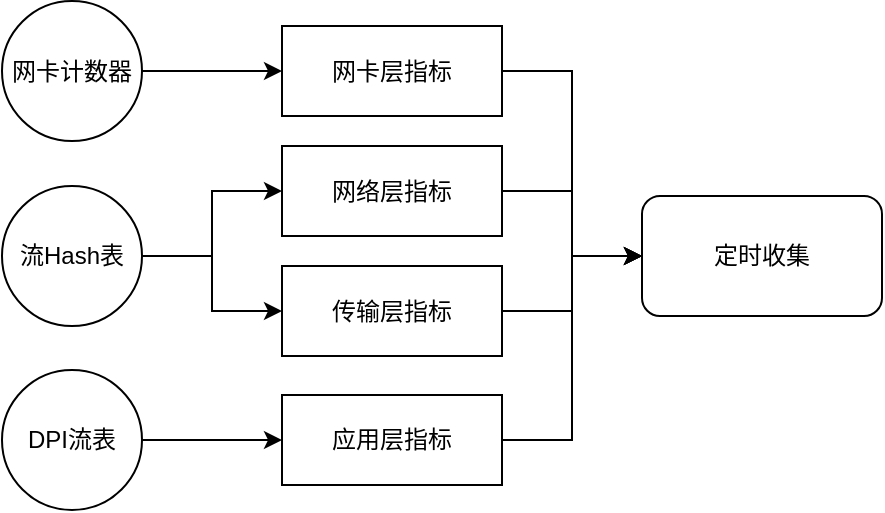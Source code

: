 <mxfile version="21.6.9" type="github">
  <diagram name="第 1 页" id="3B1lMyyjqXDP7BqrjXRw">
    <mxGraphModel dx="1379" dy="751" grid="1" gridSize="10" guides="1" tooltips="1" connect="1" arrows="1" fold="1" page="1" pageScale="1" pageWidth="827" pageHeight="1169" math="0" shadow="0">
      <root>
        <mxCell id="0" />
        <mxCell id="1" parent="0" />
        <mxCell id="o7EPLu3JcLwBKOI4vQVB-23" style="edgeStyle=orthogonalEdgeStyle;rounded=0;orthogonalLoop=1;jettySize=auto;html=1;exitX=1;exitY=0.5;exitDx=0;exitDy=0;entryX=0;entryY=0.5;entryDx=0;entryDy=0;" edge="1" parent="1" source="o7EPLu3JcLwBKOI4vQVB-4" target="o7EPLu3JcLwBKOI4vQVB-22">
          <mxGeometry relative="1" as="geometry" />
        </mxCell>
        <mxCell id="o7EPLu3JcLwBKOI4vQVB-4" value="网卡层指标" style="rounded=0;whiteSpace=wrap;html=1;" vertex="1" parent="1">
          <mxGeometry x="220" y="400" width="110" height="45" as="geometry" />
        </mxCell>
        <mxCell id="o7EPLu3JcLwBKOI4vQVB-24" style="edgeStyle=orthogonalEdgeStyle;rounded=0;orthogonalLoop=1;jettySize=auto;html=1;exitX=1;exitY=0.5;exitDx=0;exitDy=0;entryX=0;entryY=0.5;entryDx=0;entryDy=0;" edge="1" parent="1" source="o7EPLu3JcLwBKOI4vQVB-6" target="o7EPLu3JcLwBKOI4vQVB-22">
          <mxGeometry relative="1" as="geometry" />
        </mxCell>
        <mxCell id="o7EPLu3JcLwBKOI4vQVB-6" value="网络层指标" style="rounded=0;whiteSpace=wrap;html=1;" vertex="1" parent="1">
          <mxGeometry x="220" y="460" width="110" height="45" as="geometry" />
        </mxCell>
        <mxCell id="o7EPLu3JcLwBKOI4vQVB-25" style="edgeStyle=orthogonalEdgeStyle;rounded=0;orthogonalLoop=1;jettySize=auto;html=1;exitX=1;exitY=0.5;exitDx=0;exitDy=0;entryX=0;entryY=0.5;entryDx=0;entryDy=0;" edge="1" parent="1" source="o7EPLu3JcLwBKOI4vQVB-7" target="o7EPLu3JcLwBKOI4vQVB-22">
          <mxGeometry relative="1" as="geometry" />
        </mxCell>
        <mxCell id="o7EPLu3JcLwBKOI4vQVB-7" value="传输层指标" style="rounded=0;whiteSpace=wrap;html=1;" vertex="1" parent="1">
          <mxGeometry x="220" y="520" width="110" height="45" as="geometry" />
        </mxCell>
        <mxCell id="o7EPLu3JcLwBKOI4vQVB-26" style="edgeStyle=orthogonalEdgeStyle;rounded=0;orthogonalLoop=1;jettySize=auto;html=1;exitX=1;exitY=0.5;exitDx=0;exitDy=0;entryX=0;entryY=0.5;entryDx=0;entryDy=0;" edge="1" parent="1" source="o7EPLu3JcLwBKOI4vQVB-8" target="o7EPLu3JcLwBKOI4vQVB-22">
          <mxGeometry relative="1" as="geometry" />
        </mxCell>
        <mxCell id="o7EPLu3JcLwBKOI4vQVB-8" value="应用层指标" style="rounded=0;whiteSpace=wrap;html=1;" vertex="1" parent="1">
          <mxGeometry x="220" y="584.5" width="110" height="45" as="geometry" />
        </mxCell>
        <mxCell id="o7EPLu3JcLwBKOI4vQVB-16" style="edgeStyle=orthogonalEdgeStyle;rounded=0;orthogonalLoop=1;jettySize=auto;html=1;exitX=1;exitY=0.5;exitDx=0;exitDy=0;entryX=0;entryY=0.5;entryDx=0;entryDy=0;" edge="1" parent="1" source="o7EPLu3JcLwBKOI4vQVB-15" target="o7EPLu3JcLwBKOI4vQVB-4">
          <mxGeometry relative="1" as="geometry" />
        </mxCell>
        <mxCell id="o7EPLu3JcLwBKOI4vQVB-15" value="网卡计数器" style="ellipse;whiteSpace=wrap;html=1;aspect=fixed;" vertex="1" parent="1">
          <mxGeometry x="80" y="387.5" width="70" height="70" as="geometry" />
        </mxCell>
        <mxCell id="o7EPLu3JcLwBKOI4vQVB-18" style="edgeStyle=orthogonalEdgeStyle;rounded=0;orthogonalLoop=1;jettySize=auto;html=1;exitX=1;exitY=0.5;exitDx=0;exitDy=0;entryX=0;entryY=0.5;entryDx=0;entryDy=0;" edge="1" parent="1" source="o7EPLu3JcLwBKOI4vQVB-17" target="o7EPLu3JcLwBKOI4vQVB-6">
          <mxGeometry relative="1" as="geometry" />
        </mxCell>
        <mxCell id="o7EPLu3JcLwBKOI4vQVB-19" style="edgeStyle=orthogonalEdgeStyle;rounded=0;orthogonalLoop=1;jettySize=auto;html=1;exitX=1;exitY=0.5;exitDx=0;exitDy=0;entryX=0;entryY=0.5;entryDx=0;entryDy=0;" edge="1" parent="1" source="o7EPLu3JcLwBKOI4vQVB-17" target="o7EPLu3JcLwBKOI4vQVB-7">
          <mxGeometry relative="1" as="geometry" />
        </mxCell>
        <mxCell id="o7EPLu3JcLwBKOI4vQVB-17" value="流Hash表" style="ellipse;whiteSpace=wrap;html=1;aspect=fixed;" vertex="1" parent="1">
          <mxGeometry x="80" y="480" width="70" height="70" as="geometry" />
        </mxCell>
        <mxCell id="o7EPLu3JcLwBKOI4vQVB-21" style="edgeStyle=orthogonalEdgeStyle;rounded=0;orthogonalLoop=1;jettySize=auto;html=1;exitX=1;exitY=0.5;exitDx=0;exitDy=0;entryX=0;entryY=0.5;entryDx=0;entryDy=0;" edge="1" parent="1" source="o7EPLu3JcLwBKOI4vQVB-20" target="o7EPLu3JcLwBKOI4vQVB-8">
          <mxGeometry relative="1" as="geometry" />
        </mxCell>
        <mxCell id="o7EPLu3JcLwBKOI4vQVB-20" value="DPI流表" style="ellipse;whiteSpace=wrap;html=1;aspect=fixed;" vertex="1" parent="1">
          <mxGeometry x="80" y="572" width="70" height="70" as="geometry" />
        </mxCell>
        <mxCell id="o7EPLu3JcLwBKOI4vQVB-22" value="定时收集" style="rounded=1;whiteSpace=wrap;html=1;" vertex="1" parent="1">
          <mxGeometry x="400" y="485" width="120" height="60" as="geometry" />
        </mxCell>
      </root>
    </mxGraphModel>
  </diagram>
</mxfile>
